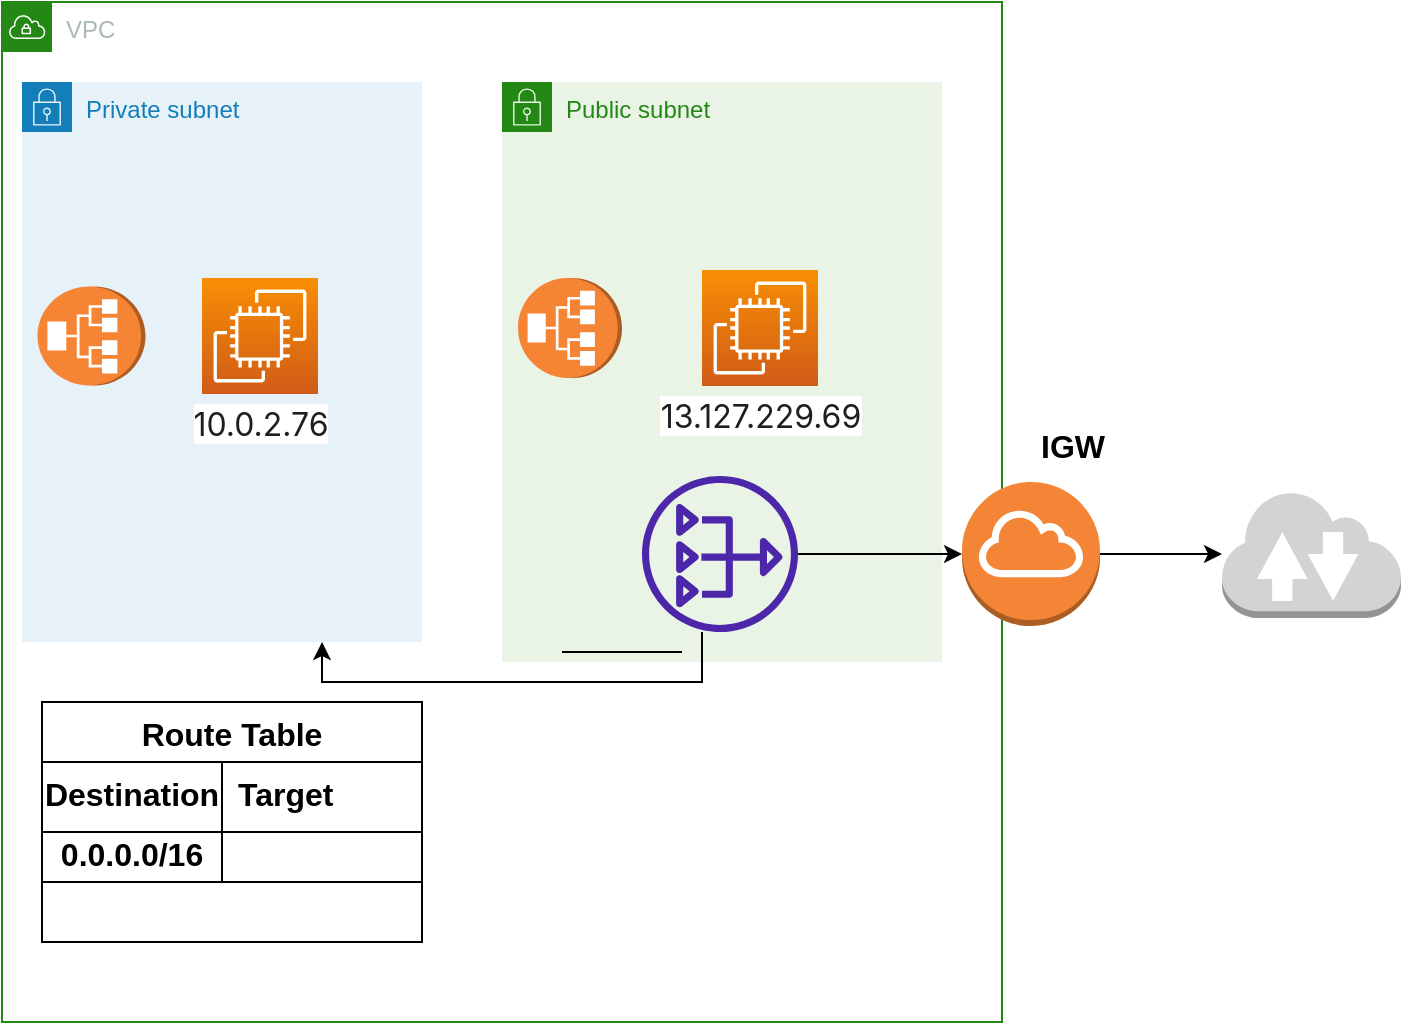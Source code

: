 <mxfile version="20.2.6" type="github">
  <diagram id="KuykX9Fl7-tpJHUuQPa9" name="Page-1">
    <mxGraphModel dx="966" dy="-641" grid="1" gridSize="10" guides="1" tooltips="1" connect="1" arrows="1" fold="1" page="1" pageScale="1" pageWidth="827" pageHeight="1169" math="0" shadow="0">
      <root>
        <mxCell id="0" />
        <mxCell id="1" parent="0" />
        <mxCell id="U3MqHlU8IIbX6q1QZV_S-2" value="VPC" style="points=[[0,0],[0.25,0],[0.5,0],[0.75,0],[1,0],[1,0.25],[1,0.5],[1,0.75],[1,1],[0.75,1],[0.5,1],[0.25,1],[0,1],[0,0.75],[0,0.5],[0,0.25]];outlineConnect=0;gradientColor=none;html=1;whiteSpace=wrap;fontSize=12;fontStyle=0;container=1;pointerEvents=0;collapsible=0;recursiveResize=0;shape=mxgraph.aws4.group;grIcon=mxgraph.aws4.group_vpc;strokeColor=#248814;fillColor=none;verticalAlign=top;align=left;spacingLeft=30;fontColor=#AAB7B8;dashed=0;" vertex="1" parent="1">
          <mxGeometry x="100" y="1190" width="500" height="510" as="geometry" />
        </mxCell>
        <mxCell id="U3MqHlU8IIbX6q1QZV_S-8" value="Private subnet" style="points=[[0,0],[0.25,0],[0.5,0],[0.75,0],[1,0],[1,0.25],[1,0.5],[1,0.75],[1,1],[0.75,1],[0.5,1],[0.25,1],[0,1],[0,0.75],[0,0.5],[0,0.25]];outlineConnect=0;gradientColor=none;html=1;whiteSpace=wrap;fontSize=12;fontStyle=0;container=1;pointerEvents=0;collapsible=0;recursiveResize=0;shape=mxgraph.aws4.group;grIcon=mxgraph.aws4.group_security_group;grStroke=0;strokeColor=#147EBA;fillColor=#E6F2F8;verticalAlign=top;align=left;spacingLeft=30;fontColor=#147EBA;dashed=0;" vertex="1" parent="U3MqHlU8IIbX6q1QZV_S-2">
          <mxGeometry x="10" y="40" width="200" height="280" as="geometry" />
        </mxCell>
        <mxCell id="U3MqHlU8IIbX6q1QZV_S-12" value="" style="sketch=0;points=[[0,0,0],[0.25,0,0],[0.5,0,0],[0.75,0,0],[1,0,0],[0,1,0],[0.25,1,0],[0.5,1,0],[0.75,1,0],[1,1,0],[0,0.25,0],[0,0.5,0],[0,0.75,0],[1,0.25,0],[1,0.5,0],[1,0.75,0]];outlineConnect=0;fontColor=#232F3E;gradientColor=#F78E04;gradientDirection=north;fillColor=#D05C17;strokeColor=#ffffff;dashed=0;verticalLabelPosition=bottom;verticalAlign=top;align=center;html=1;fontSize=12;fontStyle=0;aspect=fixed;shape=mxgraph.aws4.resourceIcon;resIcon=mxgraph.aws4.ec2;" vertex="1" parent="U3MqHlU8IIbX6q1QZV_S-8">
          <mxGeometry x="90" y="98" width="58" height="58" as="geometry" />
        </mxCell>
        <mxCell id="U3MqHlU8IIbX6q1QZV_S-9" value="" style="outlineConnect=0;dashed=0;verticalLabelPosition=bottom;verticalAlign=top;align=center;html=1;shape=mxgraph.aws3.application_load_balancer;fillColor=#F58534;gradientColor=none;rotation=-90;" vertex="1" parent="U3MqHlU8IIbX6q1QZV_S-8">
          <mxGeometry x="10" y="100" width="49.5" height="54" as="geometry" />
        </mxCell>
        <mxCell id="U3MqHlU8IIbX6q1QZV_S-30" value="&lt;span style=&quot;color: rgb(31, 31, 31); font-family: -apple-system, BlinkMacSystemFont, &amp;quot;Segoe UI&amp;quot;, Roboto, Oxygen, Ubuntu, Cantarell, &amp;quot;Fira Sans&amp;quot;, &amp;quot;Droid Sans&amp;quot;, &amp;quot;Helvetica Neue&amp;quot;, Arial, sans-serif; text-align: start; background-color: rgb(255, 255, 255);&quot;&gt;10.0.2.76&lt;/span&gt;" style="text;html=1;resizable=0;autosize=1;align=center;verticalAlign=middle;points=[];fillColor=none;strokeColor=none;rounded=0;fontSize=16;" vertex="1" parent="U3MqHlU8IIbX6q1QZV_S-8">
          <mxGeometry x="74" y="156" width="90" height="30" as="geometry" />
        </mxCell>
        <mxCell id="U3MqHlU8IIbX6q1QZV_S-7" value="Public subnet" style="points=[[0,0],[0.25,0],[0.5,0],[0.75,0],[1,0],[1,0.25],[1,0.5],[1,0.75],[1,1],[0.75,1],[0.5,1],[0.25,1],[0,1],[0,0.75],[0,0.5],[0,0.25]];outlineConnect=0;gradientColor=none;html=1;whiteSpace=wrap;fontSize=12;fontStyle=0;container=1;pointerEvents=0;collapsible=0;recursiveResize=0;shape=mxgraph.aws4.group;grIcon=mxgraph.aws4.group_security_group;grStroke=0;strokeColor=#248814;fillColor=#E9F3E6;verticalAlign=top;align=left;spacingLeft=30;fontColor=#248814;dashed=0;" vertex="1" parent="U3MqHlU8IIbX6q1QZV_S-2">
          <mxGeometry x="250" y="40" width="220" height="290" as="geometry" />
        </mxCell>
        <mxCell id="U3MqHlU8IIbX6q1QZV_S-10" value="" style="outlineConnect=0;dashed=0;verticalLabelPosition=bottom;verticalAlign=top;align=center;html=1;shape=mxgraph.aws3.application_load_balancer;fillColor=#F58534;gradientColor=none;direction=south;rotation=-180;" vertex="1" parent="U3MqHlU8IIbX6q1QZV_S-7">
          <mxGeometry x="8" y="98" width="52" height="50" as="geometry" />
        </mxCell>
        <mxCell id="U3MqHlU8IIbX6q1QZV_S-11" value="" style="sketch=0;points=[[0,0,0],[0.25,0,0],[0.5,0,0],[0.75,0,0],[1,0,0],[0,1,0],[0.25,1,0],[0.5,1,0],[0.75,1,0],[1,1,0],[0,0.25,0],[0,0.5,0],[0,0.75,0],[1,0.25,0],[1,0.5,0],[1,0.75,0]];outlineConnect=0;fontColor=#232F3E;gradientColor=#F78E04;gradientDirection=north;fillColor=#D05C17;strokeColor=#ffffff;dashed=0;verticalLabelPosition=bottom;verticalAlign=top;align=center;html=1;fontSize=12;fontStyle=0;aspect=fixed;shape=mxgraph.aws4.resourceIcon;resIcon=mxgraph.aws4.ec2;" vertex="1" parent="U3MqHlU8IIbX6q1QZV_S-7">
          <mxGeometry x="100" y="94" width="58" height="58" as="geometry" />
        </mxCell>
        <mxCell id="U3MqHlU8IIbX6q1QZV_S-13" value="" style="sketch=0;outlineConnect=0;fontColor=#232F3E;gradientColor=none;fillColor=#4D27AA;strokeColor=none;dashed=0;verticalLabelPosition=bottom;verticalAlign=top;align=center;html=1;fontSize=12;fontStyle=0;aspect=fixed;pointerEvents=1;shape=mxgraph.aws4.nat_gateway;" vertex="1" parent="U3MqHlU8IIbX6q1QZV_S-7">
          <mxGeometry x="70" y="197" width="78" height="78" as="geometry" />
        </mxCell>
        <mxCell id="U3MqHlU8IIbX6q1QZV_S-29" value="&lt;span style=&quot;color: rgb(31, 31, 31); font-family: -apple-system, BlinkMacSystemFont, &amp;quot;Segoe UI&amp;quot;, Roboto, Oxygen, Ubuntu, Cantarell, &amp;quot;Fira Sans&amp;quot;, &amp;quot;Droid Sans&amp;quot;, &amp;quot;Helvetica Neue&amp;quot;, Arial, sans-serif; text-align: start; background-color: rgb(255, 255, 255);&quot;&gt;13.127.229.69&lt;/span&gt;" style="text;html=1;resizable=0;autosize=1;align=center;verticalAlign=middle;points=[];fillColor=none;strokeColor=none;rounded=0;fontSize=16;" vertex="1" parent="U3MqHlU8IIbX6q1QZV_S-7">
          <mxGeometry x="64" y="152" width="130" height="30" as="geometry" />
        </mxCell>
        <mxCell id="U3MqHlU8IIbX6q1QZV_S-40" style="edgeStyle=orthogonalEdgeStyle;rounded=0;orthogonalLoop=1;jettySize=auto;html=1;entryX=0.75;entryY=1;entryDx=0;entryDy=0;fontSize=16;" edge="1" parent="U3MqHlU8IIbX6q1QZV_S-2" source="U3MqHlU8IIbX6q1QZV_S-13" target="U3MqHlU8IIbX6q1QZV_S-8">
          <mxGeometry relative="1" as="geometry">
            <Array as="points">
              <mxPoint x="350" y="340" />
              <mxPoint x="160" y="340" />
            </Array>
          </mxGeometry>
        </mxCell>
        <mxCell id="U3MqHlU8IIbX6q1QZV_S-42" value="Route Table" style="shape=table;startSize=30;container=1;collapsible=1;childLayout=tableLayout;fixedRows=1;rowLines=0;fontStyle=1;align=center;resizeLast=1;fontSize=16;" vertex="1" parent="U3MqHlU8IIbX6q1QZV_S-2">
          <mxGeometry x="20" y="350" width="190" height="120" as="geometry" />
        </mxCell>
        <mxCell id="U3MqHlU8IIbX6q1QZV_S-43" value="" style="shape=tableRow;horizontal=0;startSize=0;swimlaneHead=0;swimlaneBody=0;fillColor=none;collapsible=0;dropTarget=0;points=[[0,0.5],[1,0.5]];portConstraint=eastwest;top=0;left=0;right=0;bottom=0;fontSize=16;" vertex="1" parent="U3MqHlU8IIbX6q1QZV_S-42">
          <mxGeometry y="30" width="190" height="30" as="geometry" />
        </mxCell>
        <mxCell id="U3MqHlU8IIbX6q1QZV_S-44" value="Destination" style="shape=partialRectangle;connectable=0;fillColor=none;top=0;left=0;bottom=0;right=0;fontStyle=1;overflow=hidden;fontSize=16;" vertex="1" parent="U3MqHlU8IIbX6q1QZV_S-43">
          <mxGeometry width="90" height="30" as="geometry">
            <mxRectangle width="90" height="30" as="alternateBounds" />
          </mxGeometry>
        </mxCell>
        <mxCell id="U3MqHlU8IIbX6q1QZV_S-45" value="Target" style="shape=partialRectangle;connectable=0;fillColor=none;top=0;left=0;bottom=0;right=0;align=left;spacingLeft=6;fontStyle=1;overflow=hidden;fontSize=16;" vertex="1" parent="U3MqHlU8IIbX6q1QZV_S-43">
          <mxGeometry x="90" width="100" height="30" as="geometry">
            <mxRectangle width="100" height="30" as="alternateBounds" />
          </mxGeometry>
        </mxCell>
        <mxCell id="U3MqHlU8IIbX6q1QZV_S-46" value="" style="shape=tableRow;horizontal=0;startSize=0;swimlaneHead=0;swimlaneBody=0;fillColor=none;collapsible=0;dropTarget=0;points=[[0,0.5],[1,0.5]];portConstraint=eastwest;top=0;left=0;right=0;bottom=1;fontSize=16;" vertex="1" parent="U3MqHlU8IIbX6q1QZV_S-42">
          <mxGeometry y="60" width="190" height="30" as="geometry" />
        </mxCell>
        <mxCell id="U3MqHlU8IIbX6q1QZV_S-47" value="0.0.0.0/16" style="shape=partialRectangle;connectable=0;fillColor=none;top=0;left=0;bottom=0;right=0;fontStyle=1;overflow=hidden;fontSize=16;verticalAlign=top;" vertex="1" parent="U3MqHlU8IIbX6q1QZV_S-46">
          <mxGeometry width="90" height="30" as="geometry">
            <mxRectangle width="90" height="30" as="alternateBounds" />
          </mxGeometry>
        </mxCell>
        <mxCell id="U3MqHlU8IIbX6q1QZV_S-48" value="" style="shape=partialRectangle;connectable=0;fillColor=none;top=0;left=0;bottom=0;right=0;align=left;spacingLeft=6;fontStyle=5;overflow=hidden;fontSize=16;" vertex="1" parent="U3MqHlU8IIbX6q1QZV_S-46">
          <mxGeometry x="90" width="100" height="30" as="geometry">
            <mxRectangle width="100" height="30" as="alternateBounds" />
          </mxGeometry>
        </mxCell>
        <mxCell id="U3MqHlU8IIbX6q1QZV_S-56" value="" style="line;strokeWidth=1;rotatable=0;dashed=0;labelPosition=right;align=left;verticalAlign=middle;spacingTop=0;spacingLeft=6;points=[];portConstraint=eastwest;fontSize=16;" vertex="1" parent="U3MqHlU8IIbX6q1QZV_S-2">
          <mxGeometry x="20" y="410" width="190" height="10" as="geometry" />
        </mxCell>
        <mxCell id="U3MqHlU8IIbX6q1QZV_S-17" value="" style="edgeStyle=orthogonalEdgeStyle;rounded=0;orthogonalLoop=1;jettySize=auto;html=1;" edge="1" parent="1" source="U3MqHlU8IIbX6q1QZV_S-14" target="U3MqHlU8IIbX6q1QZV_S-15">
          <mxGeometry relative="1" as="geometry" />
        </mxCell>
        <mxCell id="U3MqHlU8IIbX6q1QZV_S-14" value="" style="outlineConnect=0;dashed=0;verticalLabelPosition=bottom;verticalAlign=top;align=center;html=1;shape=mxgraph.aws3.internet_gateway;fillColor=#F58536;gradientColor=none;" vertex="1" parent="1">
          <mxGeometry x="580" y="1430" width="69" height="72" as="geometry" />
        </mxCell>
        <mxCell id="U3MqHlU8IIbX6q1QZV_S-15" value="" style="outlineConnect=0;dashed=0;verticalLabelPosition=bottom;verticalAlign=top;align=center;html=1;shape=mxgraph.aws3.internet_2;fillColor=#D2D3D3;gradientColor=none;" vertex="1" parent="1">
          <mxGeometry x="710" y="1434" width="89.5" height="64" as="geometry" />
        </mxCell>
        <mxCell id="U3MqHlU8IIbX6q1QZV_S-16" value="" style="edgeStyle=orthogonalEdgeStyle;rounded=0;orthogonalLoop=1;jettySize=auto;html=1;" edge="1" parent="1" source="U3MqHlU8IIbX6q1QZV_S-13" target="U3MqHlU8IIbX6q1QZV_S-14">
          <mxGeometry relative="1" as="geometry" />
        </mxCell>
        <mxCell id="U3MqHlU8IIbX6q1QZV_S-28" value="&lt;b style=&quot;font-size: 16px;&quot;&gt;IGW&lt;/b&gt;" style="text;html=1;resizable=0;autosize=1;align=center;verticalAlign=middle;points=[];fillColor=none;strokeColor=none;rounded=0;fontSize=16;" vertex="1" parent="1">
          <mxGeometry x="605" y="1397" width="60" height="30" as="geometry" />
        </mxCell>
        <mxCell id="U3MqHlU8IIbX6q1QZV_S-55" value="" style="line;strokeWidth=1;rotatable=0;dashed=0;labelPosition=right;align=left;verticalAlign=middle;spacingTop=0;spacingLeft=6;points=[];portConstraint=eastwest;fontSize=16;" vertex="1" parent="1">
          <mxGeometry x="380" y="1510" width="60" height="10" as="geometry" />
        </mxCell>
      </root>
    </mxGraphModel>
  </diagram>
</mxfile>

